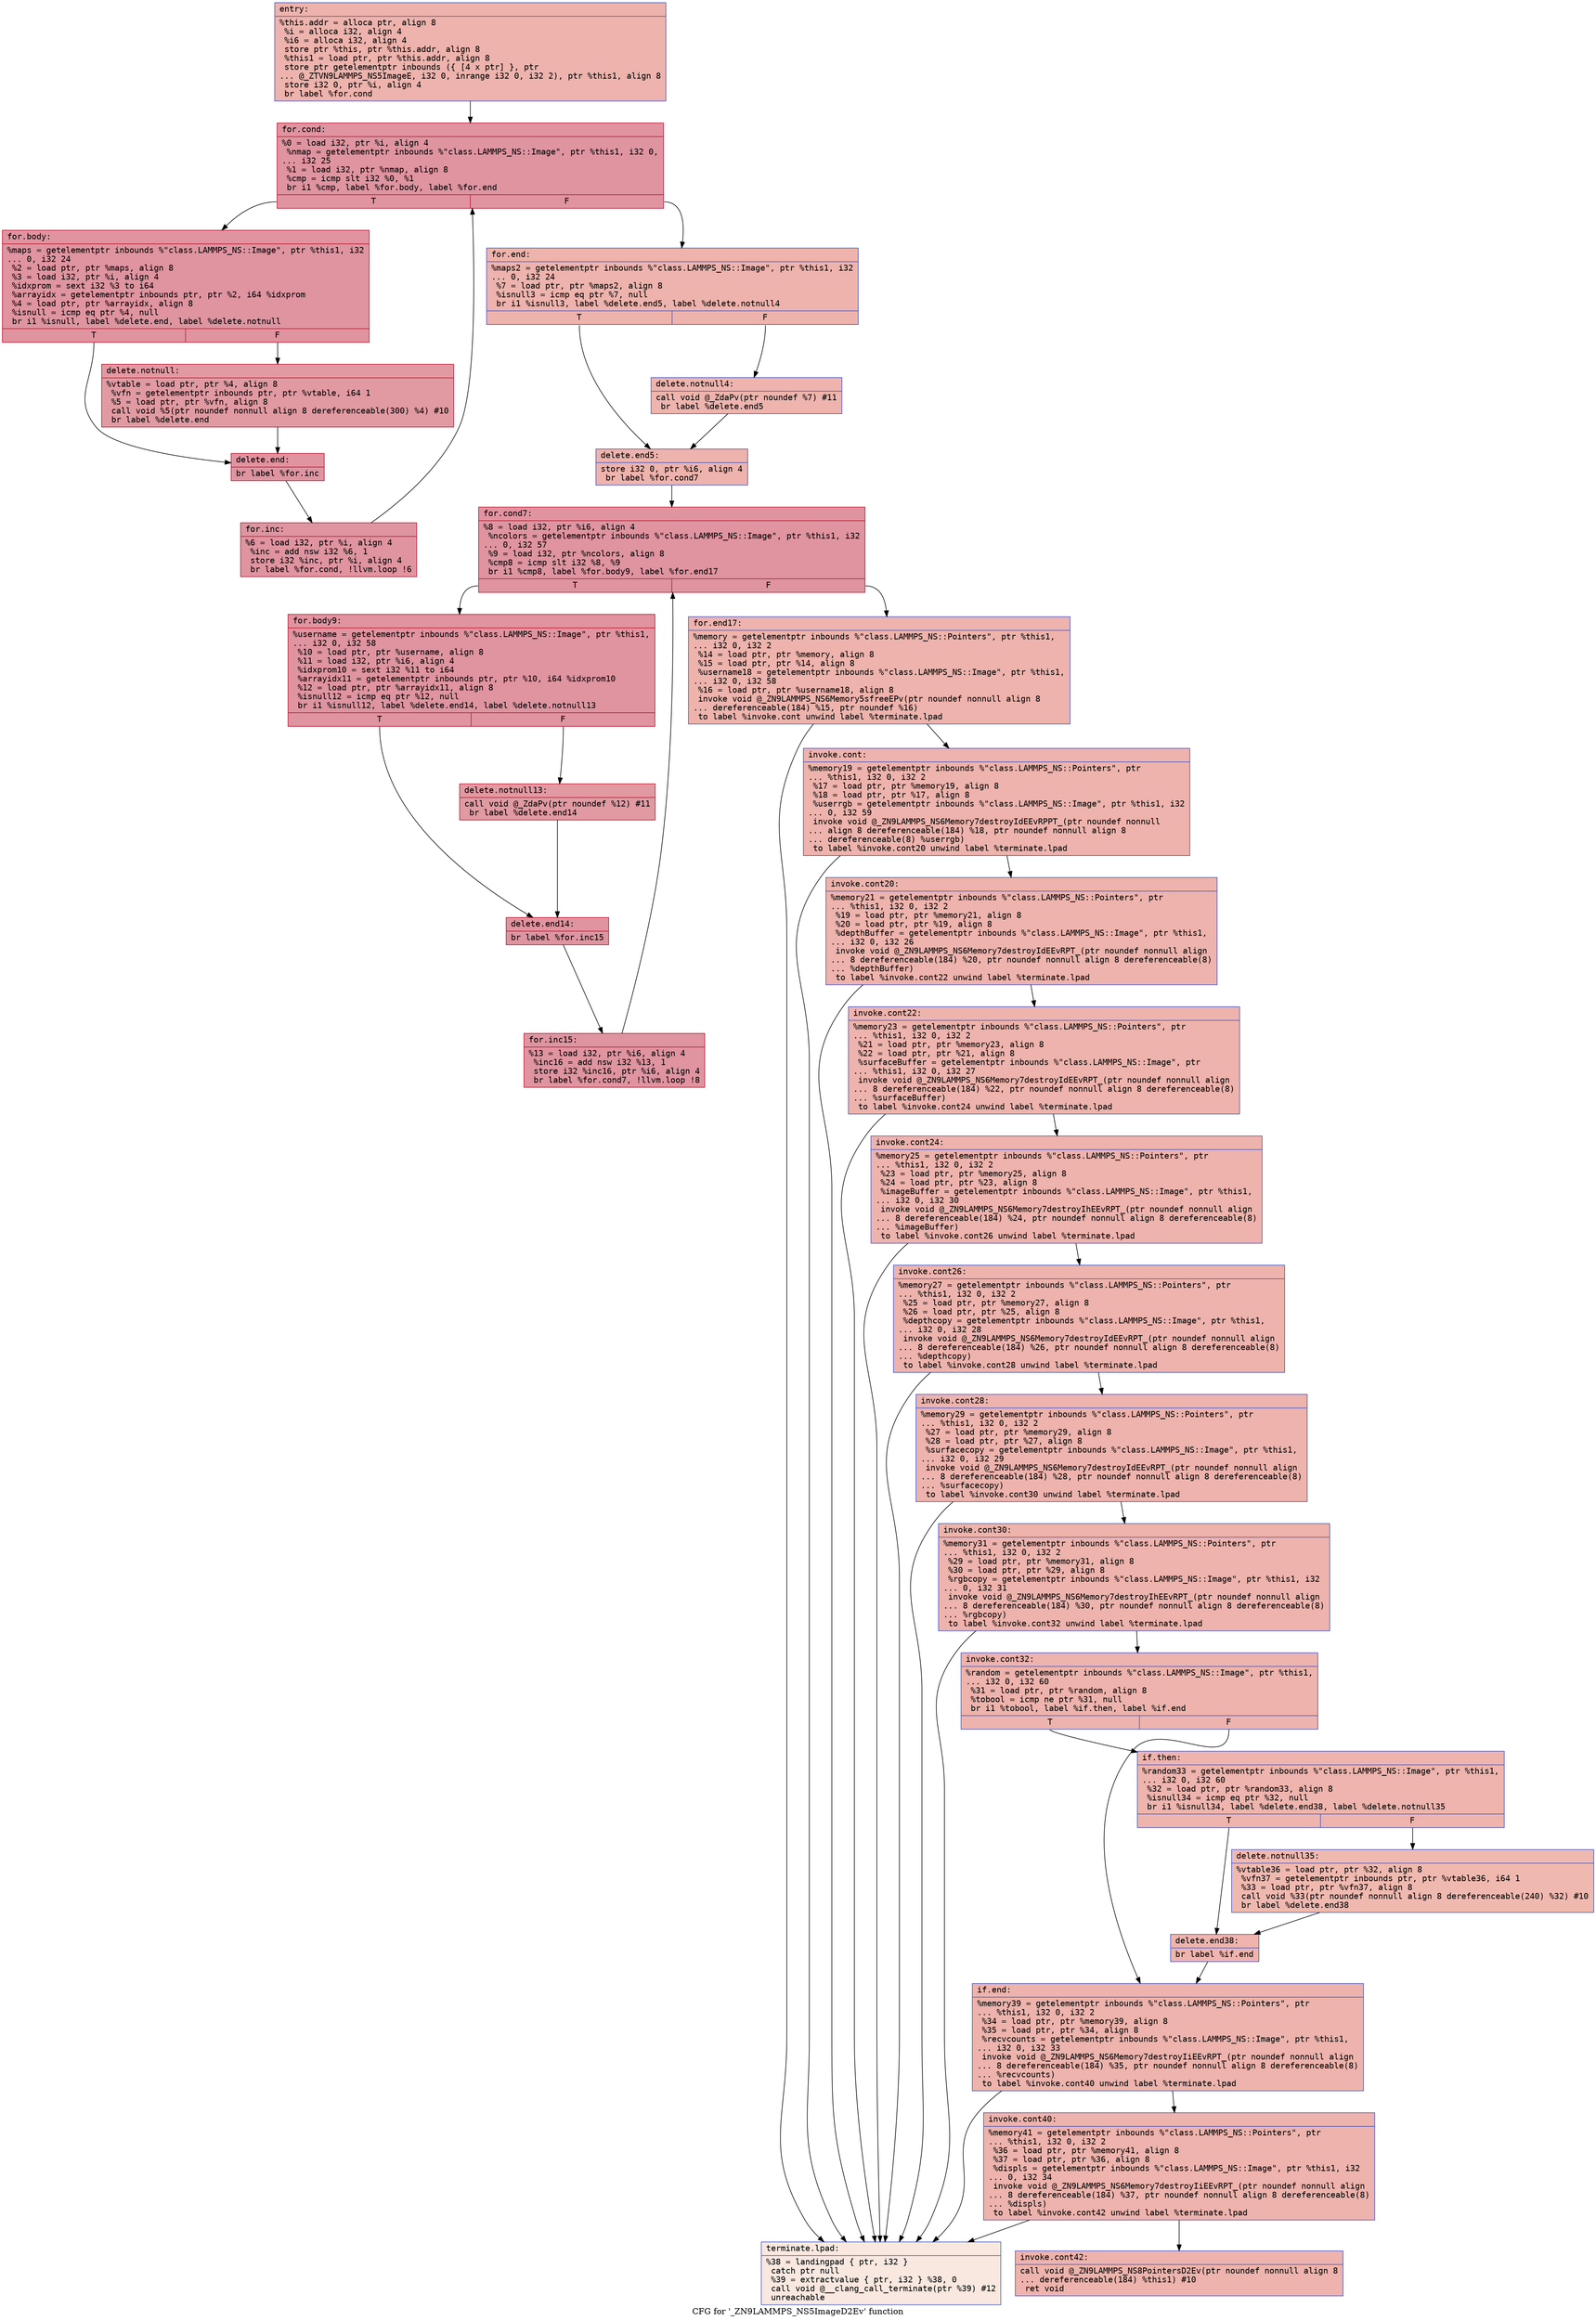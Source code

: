 digraph "CFG for '_ZN9LAMMPS_NS5ImageD2Ev' function" {
	label="CFG for '_ZN9LAMMPS_NS5ImageD2Ev' function";

	Node0x55d95311f9f0 [shape=record,color="#3d50c3ff", style=filled, fillcolor="#d6524470" fontname="Courier",label="{entry:\l|  %this.addr = alloca ptr, align 8\l  %i = alloca i32, align 4\l  %i6 = alloca i32, align 4\l  store ptr %this, ptr %this.addr, align 8\l  %this1 = load ptr, ptr %this.addr, align 8\l  store ptr getelementptr inbounds (\{ [4 x ptr] \}, ptr\l... @_ZTVN9LAMMPS_NS5ImageE, i32 0, inrange i32 0, i32 2), ptr %this1, align 8\l  store i32 0, ptr %i, align 4\l  br label %for.cond\l}"];
	Node0x55d95311f9f0 -> Node0x55d95311fcc0[tooltip="entry -> for.cond\nProbability 100.00%" ];
	Node0x55d95311fcc0 [shape=record,color="#b70d28ff", style=filled, fillcolor="#b70d2870" fontname="Courier",label="{for.cond:\l|  %0 = load i32, ptr %i, align 4\l  %nmap = getelementptr inbounds %\"class.LAMMPS_NS::Image\", ptr %this1, i32 0,\l... i32 25\l  %1 = load i32, ptr %nmap, align 8\l  %cmp = icmp slt i32 %0, %1\l  br i1 %cmp, label %for.body, label %for.end\l|{<s0>T|<s1>F}}"];
	Node0x55d95311fcc0:s0 -> Node0x55d95311ff90[tooltip="for.cond -> for.body\nProbability 96.88%" ];
	Node0x55d95311fcc0:s1 -> Node0x55d95311ffe0[tooltip="for.cond -> for.end\nProbability 3.12%" ];
	Node0x55d95311ff90 [shape=record,color="#b70d28ff", style=filled, fillcolor="#b70d2870" fontname="Courier",label="{for.body:\l|  %maps = getelementptr inbounds %\"class.LAMMPS_NS::Image\", ptr %this1, i32\l... 0, i32 24\l  %2 = load ptr, ptr %maps, align 8\l  %3 = load i32, ptr %i, align 4\l  %idxprom = sext i32 %3 to i64\l  %arrayidx = getelementptr inbounds ptr, ptr %2, i64 %idxprom\l  %4 = load ptr, ptr %arrayidx, align 8\l  %isnull = icmp eq ptr %4, null\l  br i1 %isnull, label %delete.end, label %delete.notnull\l|{<s0>T|<s1>F}}"];
	Node0x55d95311ff90:s0 -> Node0x55d953120710[tooltip="for.body -> delete.end\nProbability 37.50%" ];
	Node0x55d95311ff90:s1 -> Node0x55d953120790[tooltip="for.body -> delete.notnull\nProbability 62.50%" ];
	Node0x55d953120790 [shape=record,color="#b70d28ff", style=filled, fillcolor="#bb1b2c70" fontname="Courier",label="{delete.notnull:\l|  %vtable = load ptr, ptr %4, align 8\l  %vfn = getelementptr inbounds ptr, ptr %vtable, i64 1\l  %5 = load ptr, ptr %vfn, align 8\l  call void %5(ptr noundef nonnull align 8 dereferenceable(300) %4) #10\l  br label %delete.end\l}"];
	Node0x55d953120790 -> Node0x55d953120710[tooltip="delete.notnull -> delete.end\nProbability 100.00%" ];
	Node0x55d953120710 [shape=record,color="#b70d28ff", style=filled, fillcolor="#b70d2870" fontname="Courier",label="{delete.end:\l|  br label %for.inc\l}"];
	Node0x55d953120710 -> Node0x55d953120c40[tooltip="delete.end -> for.inc\nProbability 100.00%" ];
	Node0x55d953120c40 [shape=record,color="#b70d28ff", style=filled, fillcolor="#b70d2870" fontname="Courier",label="{for.inc:\l|  %6 = load i32, ptr %i, align 4\l  %inc = add nsw i32 %6, 1\l  store i32 %inc, ptr %i, align 4\l  br label %for.cond, !llvm.loop !6\l}"];
	Node0x55d953120c40 -> Node0x55d95311fcc0[tooltip="for.inc -> for.cond\nProbability 100.00%" ];
	Node0x55d95311ffe0 [shape=record,color="#3d50c3ff", style=filled, fillcolor="#d6524470" fontname="Courier",label="{for.end:\l|  %maps2 = getelementptr inbounds %\"class.LAMMPS_NS::Image\", ptr %this1, i32\l... 0, i32 24\l  %7 = load ptr, ptr %maps2, align 8\l  %isnull3 = icmp eq ptr %7, null\l  br i1 %isnull3, label %delete.end5, label %delete.notnull4\l|{<s0>T|<s1>F}}"];
	Node0x55d95311ffe0:s0 -> Node0x55d9531212a0[tooltip="for.end -> delete.end5\nProbability 37.50%" ];
	Node0x55d95311ffe0:s1 -> Node0x55d953121320[tooltip="for.end -> delete.notnull4\nProbability 62.50%" ];
	Node0x55d953121320 [shape=record,color="#3d50c3ff", style=filled, fillcolor="#d8564670" fontname="Courier",label="{delete.notnull4:\l|  call void @_ZdaPv(ptr noundef %7) #11\l  br label %delete.end5\l}"];
	Node0x55d953121320 -> Node0x55d9531212a0[tooltip="delete.notnull4 -> delete.end5\nProbability 100.00%" ];
	Node0x55d9531212a0 [shape=record,color="#3d50c3ff", style=filled, fillcolor="#d6524470" fontname="Courier",label="{delete.end5:\l|  store i32 0, ptr %i6, align 4\l  br label %for.cond7\l}"];
	Node0x55d9531212a0 -> Node0x55d9531218c0[tooltip="delete.end5 -> for.cond7\nProbability 100.00%" ];
	Node0x55d9531218c0 [shape=record,color="#b70d28ff", style=filled, fillcolor="#b70d2870" fontname="Courier",label="{for.cond7:\l|  %8 = load i32, ptr %i6, align 4\l  %ncolors = getelementptr inbounds %\"class.LAMMPS_NS::Image\", ptr %this1, i32\l... 0, i32 57\l  %9 = load i32, ptr %ncolors, align 8\l  %cmp8 = icmp slt i32 %8, %9\l  br i1 %cmp8, label %for.body9, label %for.end17\l|{<s0>T|<s1>F}}"];
	Node0x55d9531218c0:s0 -> Node0x55d953121bf0[tooltip="for.cond7 -> for.body9\nProbability 96.88%" ];
	Node0x55d9531218c0:s1 -> Node0x55d953121c70[tooltip="for.cond7 -> for.end17\nProbability 3.12%" ];
	Node0x55d953121bf0 [shape=record,color="#b70d28ff", style=filled, fillcolor="#b70d2870" fontname="Courier",label="{for.body9:\l|  %username = getelementptr inbounds %\"class.LAMMPS_NS::Image\", ptr %this1,\l... i32 0, i32 58\l  %10 = load ptr, ptr %username, align 8\l  %11 = load i32, ptr %i6, align 4\l  %idxprom10 = sext i32 %11 to i64\l  %arrayidx11 = getelementptr inbounds ptr, ptr %10, i64 %idxprom10\l  %12 = load ptr, ptr %arrayidx11, align 8\l  %isnull12 = icmp eq ptr %12, null\l  br i1 %isnull12, label %delete.end14, label %delete.notnull13\l|{<s0>T|<s1>F}}"];
	Node0x55d953121bf0:s0 -> Node0x55d953122240[tooltip="for.body9 -> delete.end14\nProbability 37.50%" ];
	Node0x55d953121bf0:s1 -> Node0x55d9531222f0[tooltip="for.body9 -> delete.notnull13\nProbability 62.50%" ];
	Node0x55d9531222f0 [shape=record,color="#b70d28ff", style=filled, fillcolor="#bb1b2c70" fontname="Courier",label="{delete.notnull13:\l|  call void @_ZdaPv(ptr noundef %12) #11\l  br label %delete.end14\l}"];
	Node0x55d9531222f0 -> Node0x55d953122240[tooltip="delete.notnull13 -> delete.end14\nProbability 100.00%" ];
	Node0x55d953122240 [shape=record,color="#b70d28ff", style=filled, fillcolor="#b70d2870" fontname="Courier",label="{delete.end14:\l|  br label %for.inc15\l}"];
	Node0x55d953122240 -> Node0x55d9531225f0[tooltip="delete.end14 -> for.inc15\nProbability 100.00%" ];
	Node0x55d9531225f0 [shape=record,color="#b70d28ff", style=filled, fillcolor="#b70d2870" fontname="Courier",label="{for.inc15:\l|  %13 = load i32, ptr %i6, align 4\l  %inc16 = add nsw i32 %13, 1\l  store i32 %inc16, ptr %i6, align 4\l  br label %for.cond7, !llvm.loop !8\l}"];
	Node0x55d9531225f0 -> Node0x55d9531218c0[tooltip="for.inc15 -> for.cond7\nProbability 100.00%" ];
	Node0x55d953121c70 [shape=record,color="#3d50c3ff", style=filled, fillcolor="#d6524470" fontname="Courier",label="{for.end17:\l|  %memory = getelementptr inbounds %\"class.LAMMPS_NS::Pointers\", ptr %this1,\l... i32 0, i32 2\l  %14 = load ptr, ptr %memory, align 8\l  %15 = load ptr, ptr %14, align 8\l  %username18 = getelementptr inbounds %\"class.LAMMPS_NS::Image\", ptr %this1,\l... i32 0, i32 58\l  %16 = load ptr, ptr %username18, align 8\l  invoke void @_ZN9LAMMPS_NS6Memory5sfreeEPv(ptr noundef nonnull align 8\l... dereferenceable(184) %15, ptr noundef %16)\l          to label %invoke.cont unwind label %terminate.lpad\l}"];
	Node0x55d953121c70 -> Node0x55d953122d70[tooltip="for.end17 -> invoke.cont\nProbability 100.00%" ];
	Node0x55d953121c70 -> Node0x55d953122df0[tooltip="for.end17 -> terminate.lpad\nProbability 0.00%" ];
	Node0x55d953122d70 [shape=record,color="#3d50c3ff", style=filled, fillcolor="#d6524470" fontname="Courier",label="{invoke.cont:\l|  %memory19 = getelementptr inbounds %\"class.LAMMPS_NS::Pointers\", ptr\l... %this1, i32 0, i32 2\l  %17 = load ptr, ptr %memory19, align 8\l  %18 = load ptr, ptr %17, align 8\l  %userrgb = getelementptr inbounds %\"class.LAMMPS_NS::Image\", ptr %this1, i32\l... 0, i32 59\l  invoke void @_ZN9LAMMPS_NS6Memory7destroyIdEEvRPPT_(ptr noundef nonnull\l... align 8 dereferenceable(184) %18, ptr noundef nonnull align 8\l... dereferenceable(8) %userrgb)\l          to label %invoke.cont20 unwind label %terminate.lpad\l}"];
	Node0x55d953122d70 -> Node0x55d953123360[tooltip="invoke.cont -> invoke.cont20\nProbability 100.00%" ];
	Node0x55d953122d70 -> Node0x55d953122df0[tooltip="invoke.cont -> terminate.lpad\nProbability 0.00%" ];
	Node0x55d953123360 [shape=record,color="#3d50c3ff", style=filled, fillcolor="#d6524470" fontname="Courier",label="{invoke.cont20:\l|  %memory21 = getelementptr inbounds %\"class.LAMMPS_NS::Pointers\", ptr\l... %this1, i32 0, i32 2\l  %19 = load ptr, ptr %memory21, align 8\l  %20 = load ptr, ptr %19, align 8\l  %depthBuffer = getelementptr inbounds %\"class.LAMMPS_NS::Image\", ptr %this1,\l... i32 0, i32 26\l  invoke void @_ZN9LAMMPS_NS6Memory7destroyIdEEvRPT_(ptr noundef nonnull align\l... 8 dereferenceable(184) %20, ptr noundef nonnull align 8 dereferenceable(8)\l... %depthBuffer)\l          to label %invoke.cont22 unwind label %terminate.lpad\l}"];
	Node0x55d953123360 -> Node0x55d953123910[tooltip="invoke.cont20 -> invoke.cont22\nProbability 100.00%" ];
	Node0x55d953123360 -> Node0x55d953122df0[tooltip="invoke.cont20 -> terminate.lpad\nProbability 0.00%" ];
	Node0x55d953123910 [shape=record,color="#3d50c3ff", style=filled, fillcolor="#d6524470" fontname="Courier",label="{invoke.cont22:\l|  %memory23 = getelementptr inbounds %\"class.LAMMPS_NS::Pointers\", ptr\l... %this1, i32 0, i32 2\l  %21 = load ptr, ptr %memory23, align 8\l  %22 = load ptr, ptr %21, align 8\l  %surfaceBuffer = getelementptr inbounds %\"class.LAMMPS_NS::Image\", ptr\l... %this1, i32 0, i32 27\l  invoke void @_ZN9LAMMPS_NS6Memory7destroyIdEEvRPT_(ptr noundef nonnull align\l... 8 dereferenceable(184) %22, ptr noundef nonnull align 8 dereferenceable(8)\l... %surfaceBuffer)\l          to label %invoke.cont24 unwind label %terminate.lpad\l}"];
	Node0x55d953123910 -> Node0x55d9531215f0[tooltip="invoke.cont22 -> invoke.cont24\nProbability 100.00%" ];
	Node0x55d953123910 -> Node0x55d953122df0[tooltip="invoke.cont22 -> terminate.lpad\nProbability 0.00%" ];
	Node0x55d9531215f0 [shape=record,color="#3d50c3ff", style=filled, fillcolor="#d6524470" fontname="Courier",label="{invoke.cont24:\l|  %memory25 = getelementptr inbounds %\"class.LAMMPS_NS::Pointers\", ptr\l... %this1, i32 0, i32 2\l  %23 = load ptr, ptr %memory25, align 8\l  %24 = load ptr, ptr %23, align 8\l  %imageBuffer = getelementptr inbounds %\"class.LAMMPS_NS::Image\", ptr %this1,\l... i32 0, i32 30\l  invoke void @_ZN9LAMMPS_NS6Memory7destroyIhEEvRPT_(ptr noundef nonnull align\l... 8 dereferenceable(184) %24, ptr noundef nonnull align 8 dereferenceable(8)\l... %imageBuffer)\l          to label %invoke.cont26 unwind label %terminate.lpad\l}"];
	Node0x55d9531215f0 -> Node0x55d9531245f0[tooltip="invoke.cont24 -> invoke.cont26\nProbability 100.00%" ];
	Node0x55d9531215f0 -> Node0x55d953122df0[tooltip="invoke.cont24 -> terminate.lpad\nProbability 0.00%" ];
	Node0x55d9531245f0 [shape=record,color="#3d50c3ff", style=filled, fillcolor="#d6524470" fontname="Courier",label="{invoke.cont26:\l|  %memory27 = getelementptr inbounds %\"class.LAMMPS_NS::Pointers\", ptr\l... %this1, i32 0, i32 2\l  %25 = load ptr, ptr %memory27, align 8\l  %26 = load ptr, ptr %25, align 8\l  %depthcopy = getelementptr inbounds %\"class.LAMMPS_NS::Image\", ptr %this1,\l... i32 0, i32 28\l  invoke void @_ZN9LAMMPS_NS6Memory7destroyIdEEvRPT_(ptr noundef nonnull align\l... 8 dereferenceable(184) %26, ptr noundef nonnull align 8 dereferenceable(8)\l... %depthcopy)\l          to label %invoke.cont28 unwind label %terminate.lpad\l}"];
	Node0x55d9531245f0 -> Node0x55d953124be0[tooltip="invoke.cont26 -> invoke.cont28\nProbability 100.00%" ];
	Node0x55d9531245f0 -> Node0x55d953122df0[tooltip="invoke.cont26 -> terminate.lpad\nProbability 0.00%" ];
	Node0x55d953124be0 [shape=record,color="#3d50c3ff", style=filled, fillcolor="#d6524470" fontname="Courier",label="{invoke.cont28:\l|  %memory29 = getelementptr inbounds %\"class.LAMMPS_NS::Pointers\", ptr\l... %this1, i32 0, i32 2\l  %27 = load ptr, ptr %memory29, align 8\l  %28 = load ptr, ptr %27, align 8\l  %surfacecopy = getelementptr inbounds %\"class.LAMMPS_NS::Image\", ptr %this1,\l... i32 0, i32 29\l  invoke void @_ZN9LAMMPS_NS6Memory7destroyIdEEvRPT_(ptr noundef nonnull align\l... 8 dereferenceable(184) %28, ptr noundef nonnull align 8 dereferenceable(8)\l... %surfacecopy)\l          to label %invoke.cont30 unwind label %terminate.lpad\l}"];
	Node0x55d953124be0 -> Node0x55d9530ed880[tooltip="invoke.cont28 -> invoke.cont30\nProbability 100.00%" ];
	Node0x55d953124be0 -> Node0x55d953122df0[tooltip="invoke.cont28 -> terminate.lpad\nProbability 0.00%" ];
	Node0x55d9530ed880 [shape=record,color="#3d50c3ff", style=filled, fillcolor="#d6524470" fontname="Courier",label="{invoke.cont30:\l|  %memory31 = getelementptr inbounds %\"class.LAMMPS_NS::Pointers\", ptr\l... %this1, i32 0, i32 2\l  %29 = load ptr, ptr %memory31, align 8\l  %30 = load ptr, ptr %29, align 8\l  %rgbcopy = getelementptr inbounds %\"class.LAMMPS_NS::Image\", ptr %this1, i32\l... 0, i32 31\l  invoke void @_ZN9LAMMPS_NS6Memory7destroyIhEEvRPT_(ptr noundef nonnull align\l... 8 dereferenceable(184) %30, ptr noundef nonnull align 8 dereferenceable(8)\l... %rgbcopy)\l          to label %invoke.cont32 unwind label %terminate.lpad\l}"];
	Node0x55d9530ed880 -> Node0x55d953125bb0[tooltip="invoke.cont30 -> invoke.cont32\nProbability 100.00%" ];
	Node0x55d9530ed880 -> Node0x55d953122df0[tooltip="invoke.cont30 -> terminate.lpad\nProbability 0.00%" ];
	Node0x55d953125bb0 [shape=record,color="#3d50c3ff", style=filled, fillcolor="#d6524470" fontname="Courier",label="{invoke.cont32:\l|  %random = getelementptr inbounds %\"class.LAMMPS_NS::Image\", ptr %this1,\l... i32 0, i32 60\l  %31 = load ptr, ptr %random, align 8\l  %tobool = icmp ne ptr %31, null\l  br i1 %tobool, label %if.then, label %if.end\l|{<s0>T|<s1>F}}"];
	Node0x55d953125bb0:s0 -> Node0x55d953125f50[tooltip="invoke.cont32 -> if.then\nProbability 62.50%" ];
	Node0x55d953125bb0:s1 -> Node0x55d953125fc0[tooltip="invoke.cont32 -> if.end\nProbability 37.50%" ];
	Node0x55d953125f50 [shape=record,color="#3d50c3ff", style=filled, fillcolor="#d8564670" fontname="Courier",label="{if.then:\l|  %random33 = getelementptr inbounds %\"class.LAMMPS_NS::Image\", ptr %this1,\l... i32 0, i32 60\l  %32 = load ptr, ptr %random33, align 8\l  %isnull34 = icmp eq ptr %32, null\l  br i1 %isnull34, label %delete.end38, label %delete.notnull35\l|{<s0>T|<s1>F}}"];
	Node0x55d953125f50:s0 -> Node0x55d953126310[tooltip="if.then -> delete.end38\nProbability 37.50%" ];
	Node0x55d953125f50:s1 -> Node0x55d9531263c0[tooltip="if.then -> delete.notnull35\nProbability 62.50%" ];
	Node0x55d9531263c0 [shape=record,color="#3d50c3ff", style=filled, fillcolor="#de614d70" fontname="Courier",label="{delete.notnull35:\l|  %vtable36 = load ptr, ptr %32, align 8\l  %vfn37 = getelementptr inbounds ptr, ptr %vtable36, i64 1\l  %33 = load ptr, ptr %vfn37, align 8\l  call void %33(ptr noundef nonnull align 8 dereferenceable(240) %32) #10\l  br label %delete.end38\l}"];
	Node0x55d9531263c0 -> Node0x55d953126310[tooltip="delete.notnull35 -> delete.end38\nProbability 100.00%" ];
	Node0x55d953126310 [shape=record,color="#3d50c3ff", style=filled, fillcolor="#d8564670" fontname="Courier",label="{delete.end38:\l|  br label %if.end\l}"];
	Node0x55d953126310 -> Node0x55d953125fc0[tooltip="delete.end38 -> if.end\nProbability 100.00%" ];
	Node0x55d953125fc0 [shape=record,color="#3d50c3ff", style=filled, fillcolor="#d6524470" fontname="Courier",label="{if.end:\l|  %memory39 = getelementptr inbounds %\"class.LAMMPS_NS::Pointers\", ptr\l... %this1, i32 0, i32 2\l  %34 = load ptr, ptr %memory39, align 8\l  %35 = load ptr, ptr %34, align 8\l  %recvcounts = getelementptr inbounds %\"class.LAMMPS_NS::Image\", ptr %this1,\l... i32 0, i32 33\l  invoke void @_ZN9LAMMPS_NS6Memory7destroyIiEEvRPT_(ptr noundef nonnull align\l... 8 dereferenceable(184) %35, ptr noundef nonnull align 8 dereferenceable(8)\l... %recvcounts)\l          to label %invoke.cont40 unwind label %terminate.lpad\l}"];
	Node0x55d953125fc0 -> Node0x55d953126c30[tooltip="if.end -> invoke.cont40\nProbability 100.00%" ];
	Node0x55d953125fc0 -> Node0x55d953122df0[tooltip="if.end -> terminate.lpad\nProbability 0.00%" ];
	Node0x55d953126c30 [shape=record,color="#3d50c3ff", style=filled, fillcolor="#d6524470" fontname="Courier",label="{invoke.cont40:\l|  %memory41 = getelementptr inbounds %\"class.LAMMPS_NS::Pointers\", ptr\l... %this1, i32 0, i32 2\l  %36 = load ptr, ptr %memory41, align 8\l  %37 = load ptr, ptr %36, align 8\l  %displs = getelementptr inbounds %\"class.LAMMPS_NS::Image\", ptr %this1, i32\l... 0, i32 34\l  invoke void @_ZN9LAMMPS_NS6Memory7destroyIiEEvRPT_(ptr noundef nonnull align\l... 8 dereferenceable(184) %37, ptr noundef nonnull align 8 dereferenceable(8)\l... %displs)\l          to label %invoke.cont42 unwind label %terminate.lpad\l}"];
	Node0x55d953126c30 -> Node0x55d953127180[tooltip="invoke.cont40 -> invoke.cont42\nProbability 100.00%" ];
	Node0x55d953126c30 -> Node0x55d953122df0[tooltip="invoke.cont40 -> terminate.lpad\nProbability 0.00%" ];
	Node0x55d953127180 [shape=record,color="#3d50c3ff", style=filled, fillcolor="#d6524470" fontname="Courier",label="{invoke.cont42:\l|  call void @_ZN9LAMMPS_NS8PointersD2Ev(ptr noundef nonnull align 8\l... dereferenceable(184) %this1) #10\l  ret void\l}"];
	Node0x55d953122df0 [shape=record,color="#3d50c3ff", style=filled, fillcolor="#f1ccb870" fontname="Courier",label="{terminate.lpad:\l|  %38 = landingpad \{ ptr, i32 \}\l          catch ptr null\l  %39 = extractvalue \{ ptr, i32 \} %38, 0\l  call void @__clang_call_terminate(ptr %39) #12\l  unreachable\l}"];
}
